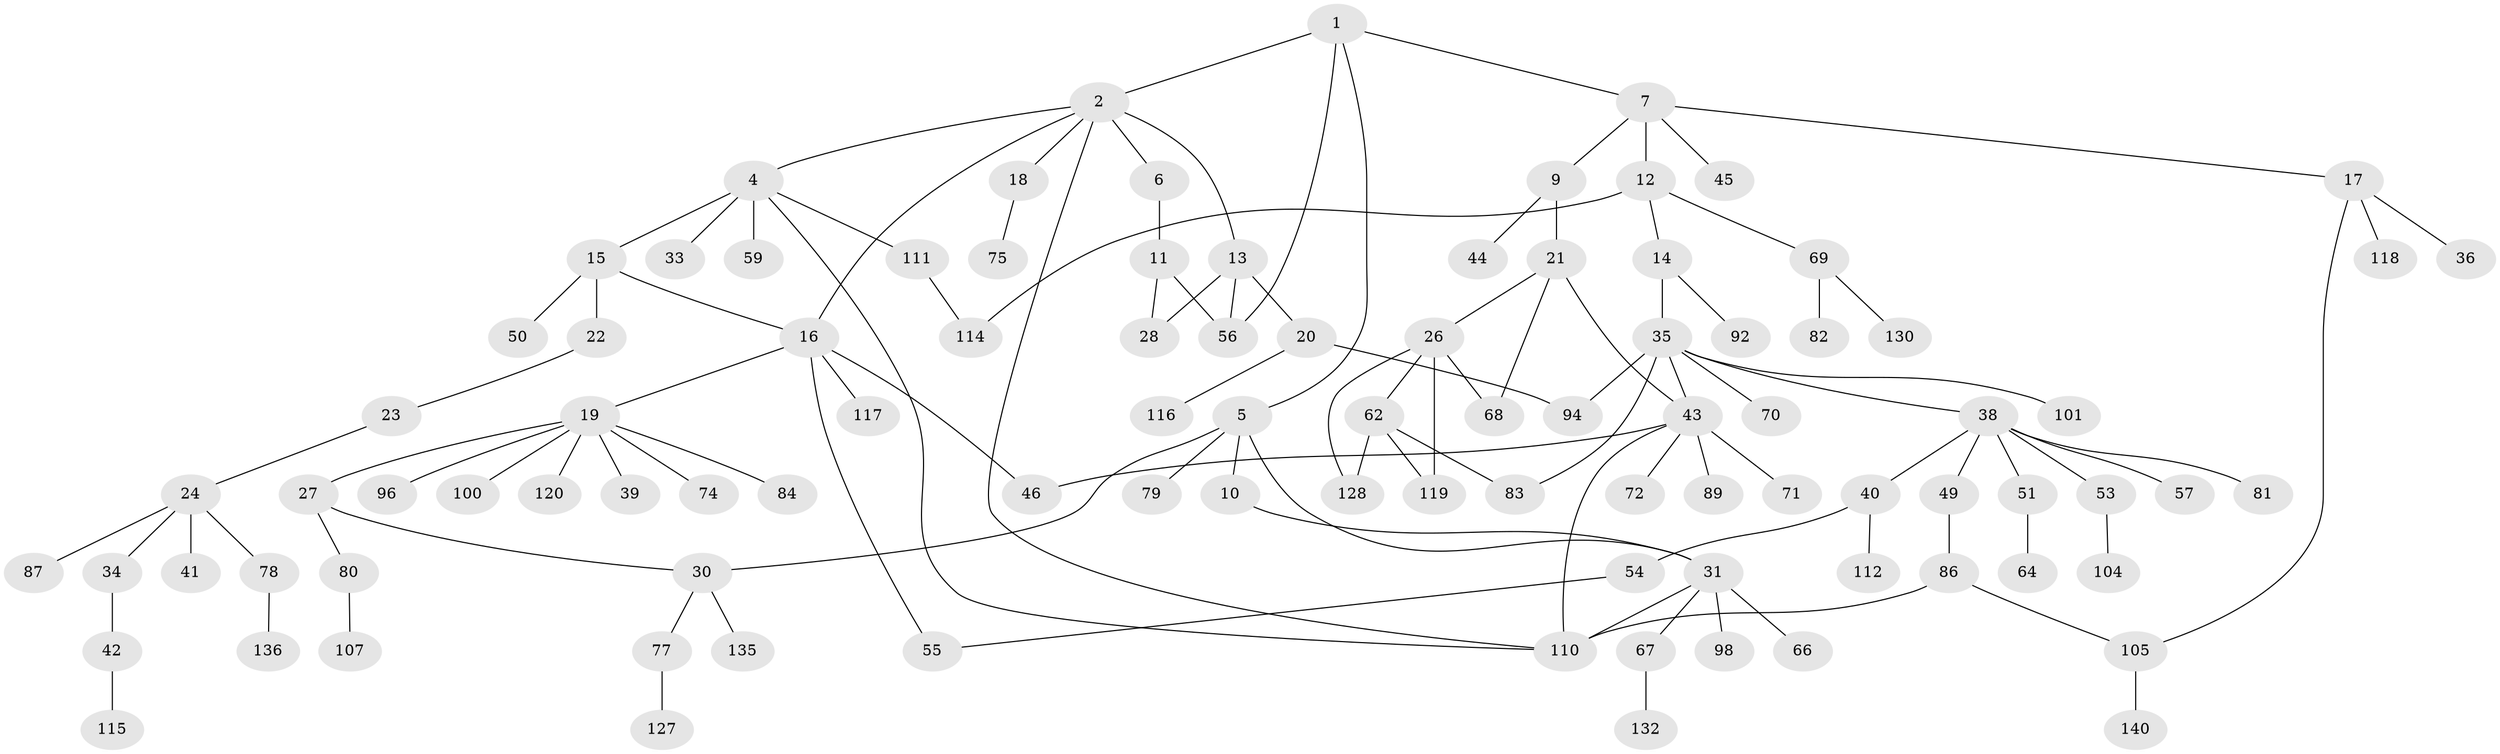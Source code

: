 // Generated by graph-tools (version 1.1) at 2025/51/02/27/25 19:51:37]
// undirected, 97 vertices, 116 edges
graph export_dot {
graph [start="1"]
  node [color=gray90,style=filled];
  1 [super="+3"];
  2 [super="+108"];
  4 [super="+52"];
  5 [super="+8"];
  6;
  7 [super="+25"];
  9 [super="+37"];
  10;
  11 [super="+76"];
  12;
  13 [super="+95"];
  14 [super="+102"];
  15 [super="+124"];
  16 [super="+106"];
  17 [super="+134"];
  18;
  19 [super="+58"];
  20 [super="+126"];
  21;
  22 [super="+113"];
  23;
  24 [super="+47"];
  26 [super="+61"];
  27 [super="+29"];
  28;
  30 [super="+65"];
  31 [super="+32"];
  33;
  34;
  35 [super="+91"];
  36;
  38 [super="+48"];
  39;
  40 [super="+73"];
  41;
  42 [super="+122"];
  43 [super="+60"];
  44 [super="+63"];
  45;
  46;
  49 [super="+139"];
  50;
  51;
  53 [super="+85"];
  54 [super="+138"];
  55;
  56;
  57;
  59;
  62 [super="+109"];
  64;
  66;
  67 [super="+142"];
  68 [super="+97"];
  69 [super="+88"];
  70;
  71 [super="+103"];
  72;
  74;
  75 [super="+131"];
  77;
  78 [super="+93"];
  79;
  80;
  81;
  82 [super="+121"];
  83 [super="+90"];
  84;
  86 [super="+141"];
  87;
  89;
  92;
  94 [super="+99"];
  96;
  98;
  100;
  101;
  104 [super="+129"];
  105;
  107;
  110 [super="+125"];
  111;
  112 [super="+133"];
  114;
  115 [super="+137"];
  116;
  117;
  118;
  119 [super="+123"];
  120;
  127;
  128 [super="+143"];
  130;
  132;
  135;
  136;
  140;
  1 -- 2;
  1 -- 7;
  1 -- 56;
  1 -- 5;
  2 -- 4;
  2 -- 6;
  2 -- 13;
  2 -- 16;
  2 -- 18;
  2 -- 110;
  4 -- 15;
  4 -- 33;
  4 -- 111;
  4 -- 59;
  4 -- 110;
  5 -- 30;
  5 -- 79;
  5 -- 10;
  5 -- 31;
  6 -- 11;
  7 -- 9;
  7 -- 12;
  7 -- 17;
  7 -- 45;
  9 -- 21;
  9 -- 44;
  10 -- 31;
  11 -- 56;
  11 -- 28;
  12 -- 14;
  12 -- 69;
  12 -- 114;
  13 -- 20;
  13 -- 28;
  13 -- 56;
  14 -- 35;
  14 -- 92;
  15 -- 22;
  15 -- 50;
  15 -- 16;
  16 -- 19;
  16 -- 46;
  16 -- 55;
  16 -- 117;
  17 -- 36;
  17 -- 118;
  17 -- 105;
  18 -- 75;
  19 -- 27;
  19 -- 39;
  19 -- 96;
  19 -- 100;
  19 -- 84;
  19 -- 120;
  19 -- 74;
  20 -- 116;
  20 -- 94;
  21 -- 26;
  21 -- 68;
  21 -- 43;
  22 -- 23;
  23 -- 24;
  24 -- 34;
  24 -- 41;
  24 -- 87;
  24 -- 78;
  26 -- 62;
  26 -- 68;
  26 -- 128;
  26 -- 119;
  27 -- 80;
  27 -- 30;
  30 -- 77;
  30 -- 135;
  31 -- 66;
  31 -- 98;
  31 -- 67;
  31 -- 110;
  34 -- 42;
  35 -- 38;
  35 -- 43;
  35 -- 70;
  35 -- 83;
  35 -- 101;
  35 -- 94;
  38 -- 40;
  38 -- 49;
  38 -- 57;
  38 -- 81;
  38 -- 51;
  38 -- 53;
  40 -- 54;
  40 -- 112;
  42 -- 115;
  43 -- 72;
  43 -- 110;
  43 -- 71;
  43 -- 89;
  43 -- 46;
  49 -- 86;
  51 -- 64;
  53 -- 104;
  54 -- 55;
  62 -- 128;
  62 -- 83;
  62 -- 119;
  67 -- 132;
  69 -- 82;
  69 -- 130;
  77 -- 127;
  78 -- 136;
  80 -- 107;
  86 -- 105;
  86 -- 110;
  105 -- 140;
  111 -- 114;
}
